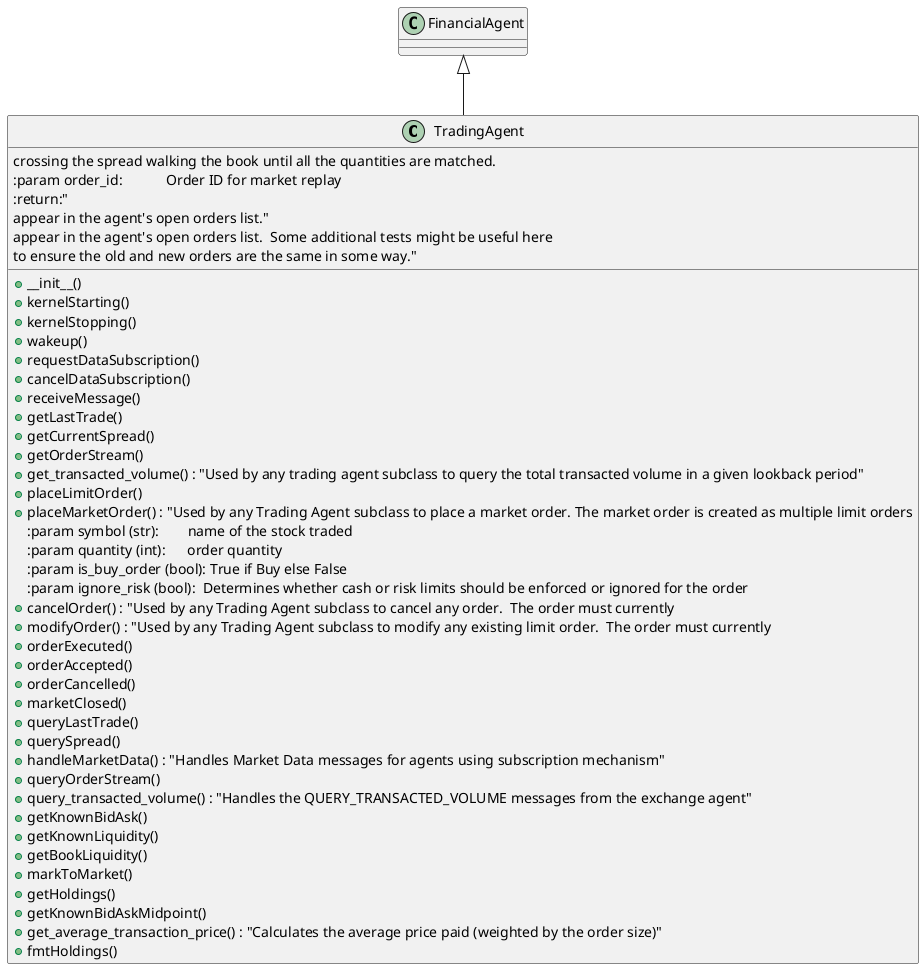 @startuml
class TradingAgent {
  + __init__()
  + kernelStarting()
  + kernelStopping()
  + wakeup()
  + requestDataSubscription()
  + cancelDataSubscription()
  + receiveMessage()
  + getLastTrade()
  + getCurrentSpread()
  + getOrderStream()
  + get_transacted_volume() : "Used by any trading agent subclass to query the total transacted volume in a given lookback period"
  + placeLimitOrder()
  + placeMarketOrder() : "Used by any Trading Agent subclass to place a market order. The market order is created as multiple limit orders
crossing the spread walking the book until all the quantities are matched.
:param symbol (str):        name of the stock traded
:param quantity (int):      order quantity
:param is_buy_order (bool): True if Buy else False
:param order_id:            Order ID for market replay
:param ignore_risk (bool):  Determines whether cash or risk limits should be enforced or ignored for the order
:return:"
  + cancelOrder() : "Used by any Trading Agent subclass to cancel any order.  The order must currently
appear in the agent's open orders list."
  + modifyOrder() : "Used by any Trading Agent subclass to modify any existing limit order.  The order must currently
appear in the agent's open orders list.  Some additional tests might be useful here
to ensure the old and new orders are the same in some way."
  + orderExecuted()
  + orderAccepted()
  + orderCancelled()
  + marketClosed()
  + queryLastTrade()
  + querySpread()
  + handleMarketData() : "Handles Market Data messages for agents using subscription mechanism"
  + queryOrderStream()
  + query_transacted_volume() : "Handles the QUERY_TRANSACTED_VOLUME messages from the exchange agent"
  + getKnownBidAsk()
  + getKnownLiquidity()
  + getBookLiquidity()
  + markToMarket()
  + getHoldings()
  + getKnownBidAskMidpoint()
  + get_average_transaction_price() : "Calculates the average price paid (weighted by the order size)"
  + fmtHoldings()
}
FinancialAgent <|-- TradingAgent
@enduml